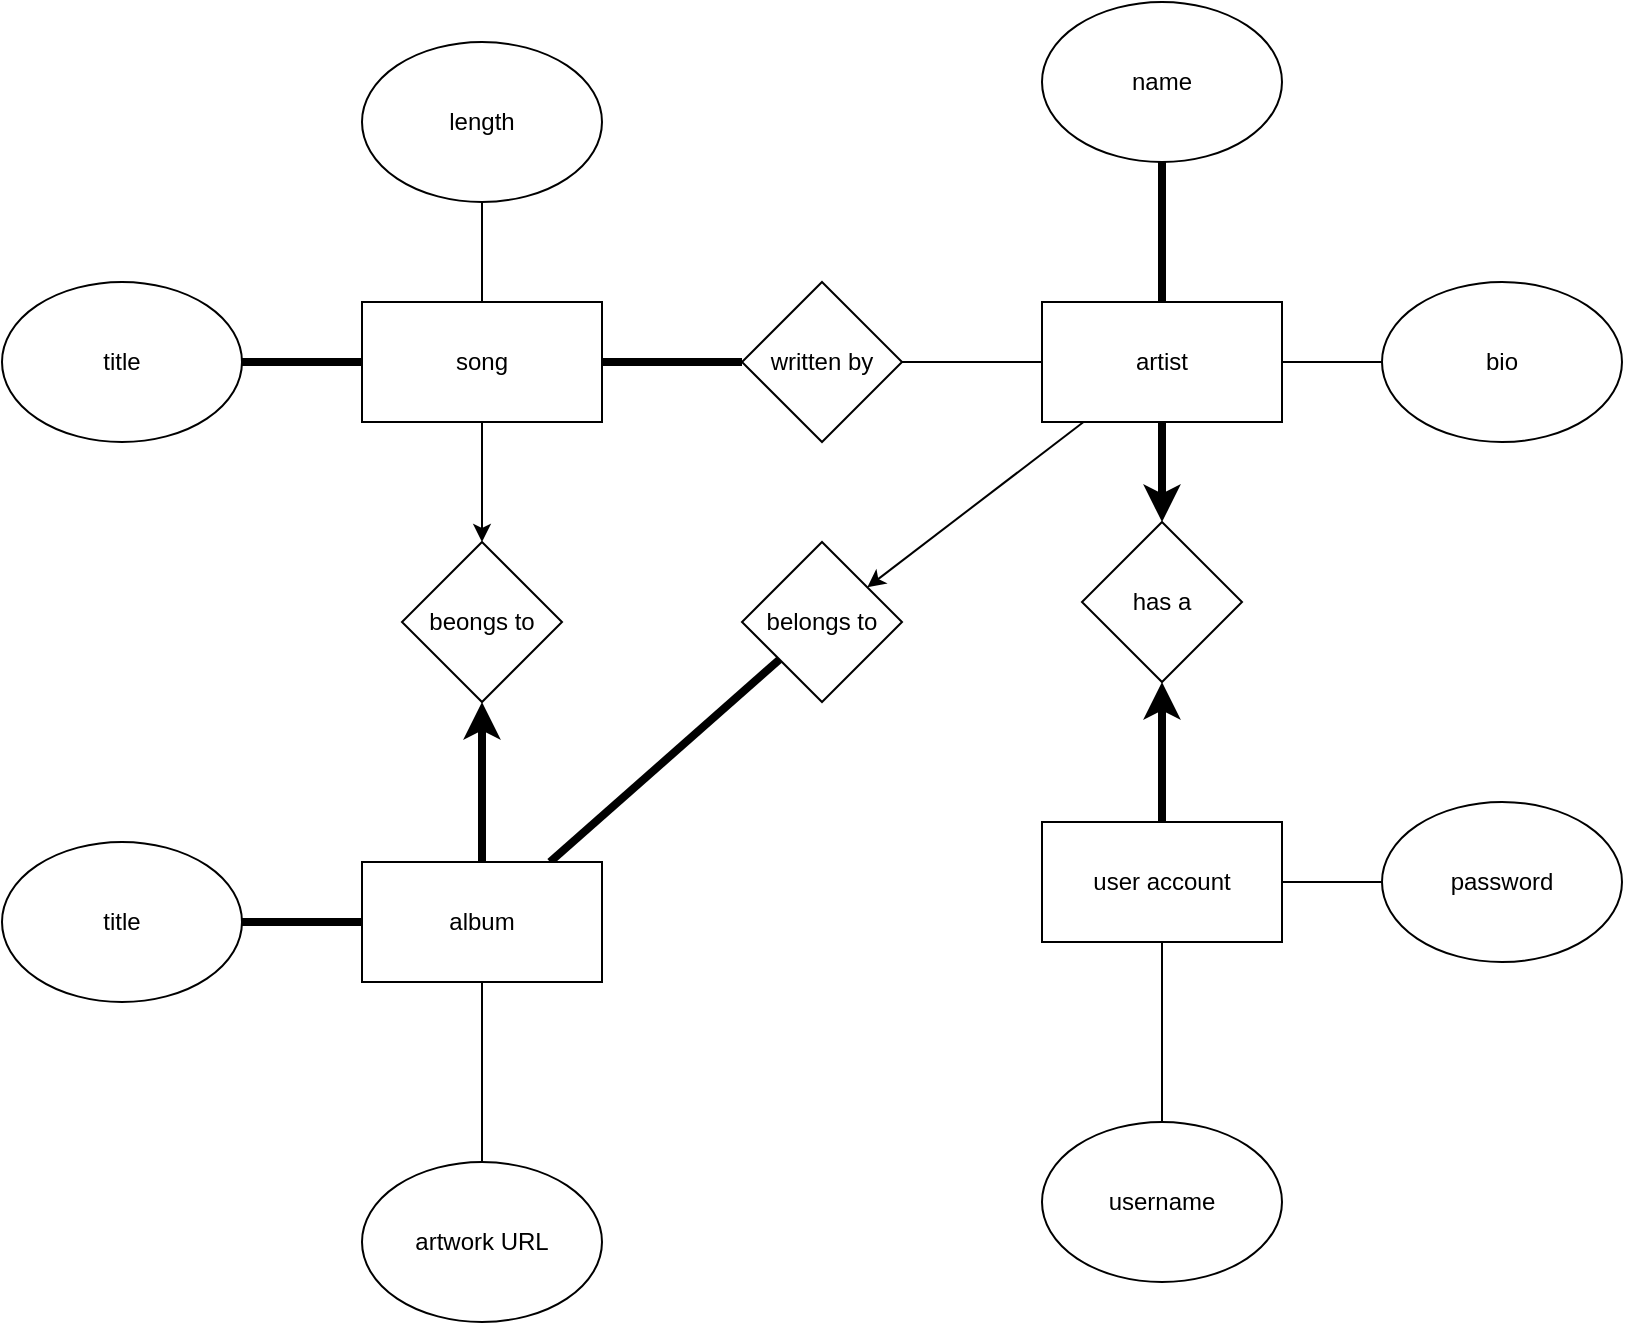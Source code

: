 <mxfile>
    <diagram id="vzRFcbucQq6aeK3Xojwy" name="Page-1">
        <mxGraphModel dx="1681" dy="1766" grid="1" gridSize="10" guides="1" tooltips="1" connect="1" arrows="1" fold="1" page="1" pageScale="1" pageWidth="850" pageHeight="1100" math="0" shadow="0">
            <root>
                <mxCell id="0"/>
                <mxCell id="1" parent="0"/>
                <mxCell id="28" value="" style="edgeStyle=none;html=1;strokeColor=default;strokeWidth=4;" edge="1" parent="1" source="2" target="6">
                    <mxGeometry relative="1" as="geometry"/>
                </mxCell>
                <mxCell id="29" value="" style="edgeStyle=none;html=1;strokeColor=default;endArrow=none;endFill=0;" edge="1" parent="1" source="2" target="15">
                    <mxGeometry relative="1" as="geometry"/>
                </mxCell>
                <mxCell id="30" value="" style="edgeStyle=none;html=1;strokeColor=default;endArrow=none;endFill=0;" edge="1" parent="1" source="2" target="16">
                    <mxGeometry relative="1" as="geometry"/>
                </mxCell>
                <mxCell id="2" value="user account" style="rounded=0;whiteSpace=wrap;html=1;" vertex="1" parent="1">
                    <mxGeometry x="450" y="400" width="120" height="60" as="geometry"/>
                </mxCell>
                <mxCell id="20" value="" style="edgeStyle=none;html=1;strokeColor=default;endArrow=none;endFill=0;" edge="1" parent="1" source="3" target="8">
                    <mxGeometry relative="1" as="geometry"/>
                </mxCell>
                <mxCell id="25" value="" style="edgeStyle=none;html=1;strokeColor=default;strokeWidth=4;" edge="1" parent="1" source="3" target="6">
                    <mxGeometry relative="1" as="geometry"/>
                </mxCell>
                <mxCell id="26" value="" style="edgeStyle=none;html=1;strokeColor=default;strokeWidth=4;endArrow=none;endFill=0;" edge="1" parent="1" source="3" target="13">
                    <mxGeometry relative="1" as="geometry"/>
                </mxCell>
                <mxCell id="27" value="" style="edgeStyle=none;html=1;strokeColor=default;endArrow=none;endFill=0;" edge="1" parent="1" source="3" target="14">
                    <mxGeometry relative="1" as="geometry"/>
                </mxCell>
                <mxCell id="35" value="" style="edgeStyle=none;html=1;strokeColor=default;strokeWidth=1;" edge="1" parent="1" source="3" target="31">
                    <mxGeometry relative="1" as="geometry"/>
                </mxCell>
                <mxCell id="3" value="artist" style="rounded=0;whiteSpace=wrap;html=1;" vertex="1" parent="1">
                    <mxGeometry x="450" y="140" width="120" height="60" as="geometry"/>
                </mxCell>
                <mxCell id="17" value="" style="edgeStyle=none;html=1;strokeColor=default;strokeWidth=4;endArrow=none;endFill=0;" edge="1" parent="1" source="4" target="11">
                    <mxGeometry relative="1" as="geometry"/>
                </mxCell>
                <mxCell id="18" value="" style="edgeStyle=none;html=1;strokeColor=default;endArrow=none;endFill=0;" edge="1" parent="1" source="4" target="12">
                    <mxGeometry relative="1" as="geometry"/>
                </mxCell>
                <mxCell id="19" value="" style="edgeStyle=none;html=1;strokeColor=default;strokeWidth=4;endArrow=none;endFill=0;" edge="1" parent="1" source="4" target="8">
                    <mxGeometry relative="1" as="geometry"/>
                </mxCell>
                <mxCell id="21" value="" style="edgeStyle=none;html=1;strokeColor=default;" edge="1" parent="1" source="4" target="7">
                    <mxGeometry relative="1" as="geometry"/>
                </mxCell>
                <mxCell id="4" value="song" style="rounded=0;whiteSpace=wrap;html=1;" vertex="1" parent="1">
                    <mxGeometry x="110" y="140" width="120" height="60" as="geometry"/>
                </mxCell>
                <mxCell id="22" value="" style="edgeStyle=none;html=1;strokeColor=default;strokeWidth=4;" edge="1" parent="1" source="5" target="7">
                    <mxGeometry relative="1" as="geometry">
                        <mxPoint x="170" y="340" as="targetPoint"/>
                    </mxGeometry>
                </mxCell>
                <mxCell id="23" value="" style="edgeStyle=none;html=1;strokeColor=default;strokeWidth=4;endArrow=none;endFill=0;" edge="1" parent="1" source="5" target="10">
                    <mxGeometry relative="1" as="geometry"/>
                </mxCell>
                <mxCell id="24" value="" style="edgeStyle=none;html=1;strokeColor=default;endArrow=none;endFill=0;" edge="1" parent="1" source="5" target="9">
                    <mxGeometry relative="1" as="geometry"/>
                </mxCell>
                <mxCell id="33" value="" style="edgeStyle=none;html=1;strokeColor=default;strokeWidth=4;startArrow=none;startFill=0;endArrow=none;endFill=0;" edge="1" parent="1" source="5" target="31">
                    <mxGeometry relative="1" as="geometry"/>
                </mxCell>
                <mxCell id="5" value="album" style="rounded=0;whiteSpace=wrap;html=1;strokeColor=default;" vertex="1" parent="1">
                    <mxGeometry x="110" y="420" width="120" height="60" as="geometry"/>
                </mxCell>
                <mxCell id="6" value="has a" style="rhombus;whiteSpace=wrap;html=1;" vertex="1" parent="1">
                    <mxGeometry x="470" y="250" width="80" height="80" as="geometry"/>
                </mxCell>
                <mxCell id="7" value="beongs to" style="rhombus;whiteSpace=wrap;html=1;" vertex="1" parent="1">
                    <mxGeometry x="130" y="260" width="80" height="80" as="geometry"/>
                </mxCell>
                <mxCell id="8" value="written by" style="rhombus;whiteSpace=wrap;html=1;" vertex="1" parent="1">
                    <mxGeometry x="300" y="130" width="80" height="80" as="geometry"/>
                </mxCell>
                <mxCell id="9" value="artwork URL" style="ellipse;whiteSpace=wrap;html=1;" vertex="1" parent="1">
                    <mxGeometry x="110" y="570" width="120" height="80" as="geometry"/>
                </mxCell>
                <mxCell id="10" value="title" style="ellipse;whiteSpace=wrap;html=1;" vertex="1" parent="1">
                    <mxGeometry x="-70" y="410" width="120" height="80" as="geometry"/>
                </mxCell>
                <mxCell id="11" value="title" style="ellipse;whiteSpace=wrap;html=1;" vertex="1" parent="1">
                    <mxGeometry x="-70" y="130" width="120" height="80" as="geometry"/>
                </mxCell>
                <mxCell id="12" value="length" style="ellipse;whiteSpace=wrap;html=1;" vertex="1" parent="1">
                    <mxGeometry x="110" y="10" width="120" height="80" as="geometry"/>
                </mxCell>
                <mxCell id="13" value="name" style="ellipse;whiteSpace=wrap;html=1;" vertex="1" parent="1">
                    <mxGeometry x="450" y="-10" width="120" height="80" as="geometry"/>
                </mxCell>
                <mxCell id="14" value="bio" style="ellipse;whiteSpace=wrap;html=1;" vertex="1" parent="1">
                    <mxGeometry x="620" y="130" width="120" height="80" as="geometry"/>
                </mxCell>
                <mxCell id="15" value="username" style="ellipse;whiteSpace=wrap;html=1;" vertex="1" parent="1">
                    <mxGeometry x="450" y="550" width="120" height="80" as="geometry"/>
                </mxCell>
                <mxCell id="16" value="password" style="ellipse;whiteSpace=wrap;html=1;" vertex="1" parent="1">
                    <mxGeometry x="620" y="390" width="120" height="80" as="geometry"/>
                </mxCell>
                <mxCell id="31" value="belongs to" style="rhombus;whiteSpace=wrap;html=1;strokeColor=default;rotation=0;direction=south;" vertex="1" parent="1">
                    <mxGeometry x="300" y="260" width="80" height="80" as="geometry"/>
                </mxCell>
            </root>
        </mxGraphModel>
    </diagram>
</mxfile>